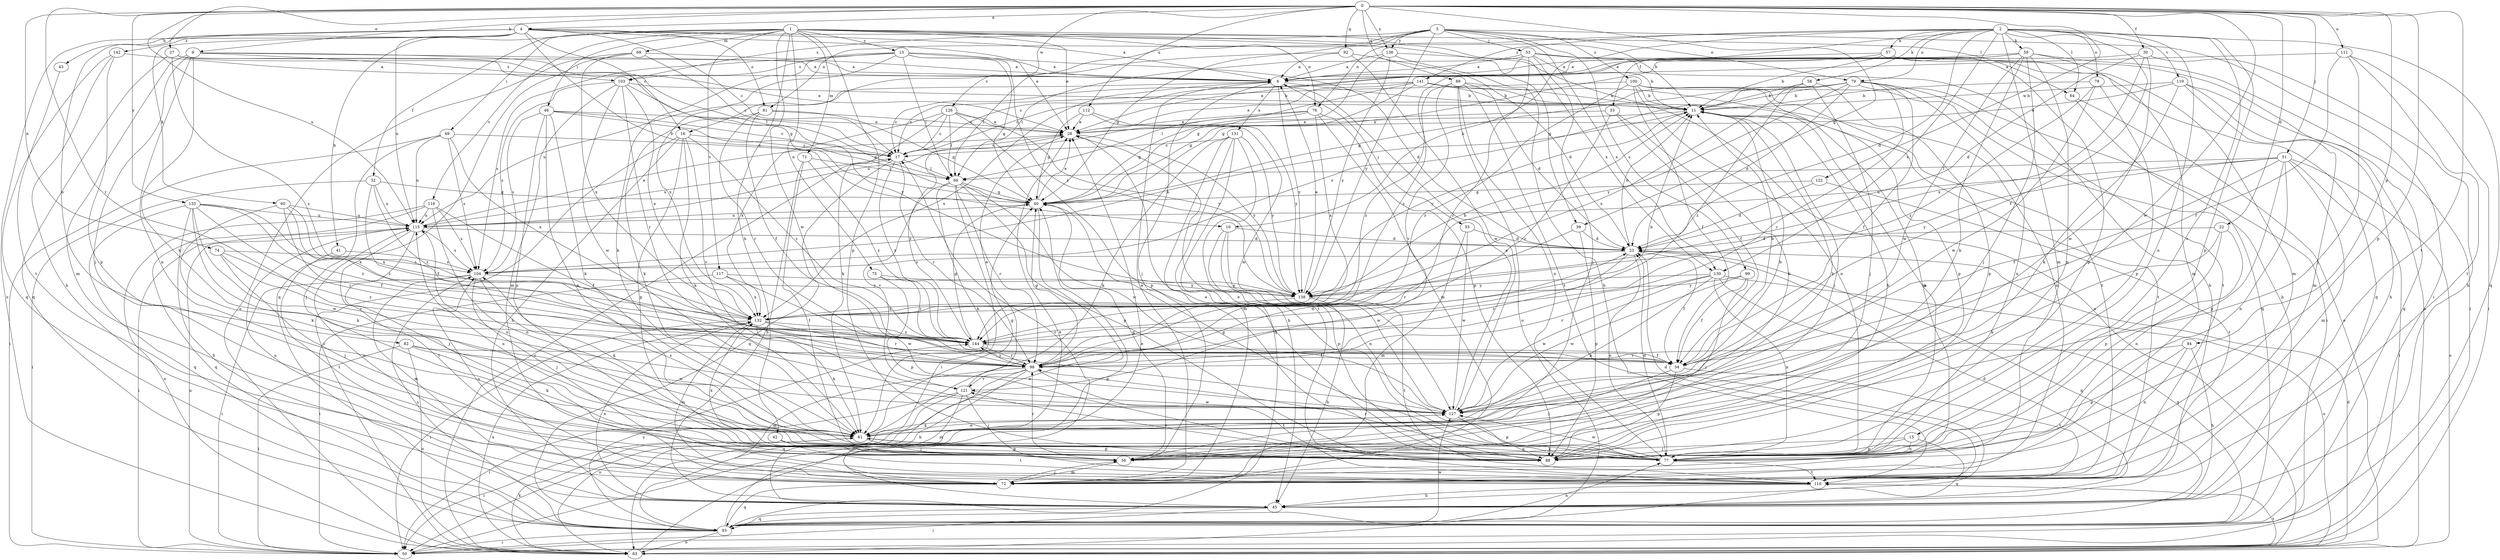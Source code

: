 strict digraph  {
0;
1;
2;
3;
4;
6;
9;
10;
11;
13;
15;
16;
17;
22;
23;
27;
28;
30;
32;
33;
34;
39;
40;
41;
42;
43;
45;
46;
49;
50;
51;
53;
55;
56;
57;
58;
59;
60;
61;
64;
66;
68;
71;
72;
74;
75;
76;
77;
78;
79;
81;
82;
83;
84;
88;
89;
92;
93;
98;
99;
100;
103;
104;
110;
111;
112;
115;
116;
117;
119;
121;
122;
126;
127;
130;
131;
132;
133;
136;
138;
141;
142;
144;
0 -> 4  [label=a];
0 -> 9  [label=b];
0 -> 22  [label=d];
0 -> 27  [label=e];
0 -> 30  [label=f];
0 -> 39  [label=g];
0 -> 51  [label=j];
0 -> 74  [label=n];
0 -> 84  [label=p];
0 -> 88  [label=p];
0 -> 89  [label=q];
0 -> 92  [label=q];
0 -> 98  [label=r];
0 -> 110  [label=t];
0 -> 111  [label=u];
0 -> 112  [label=u];
0 -> 115  [label=u];
0 -> 122  [label=w];
0 -> 126  [label=w];
0 -> 127  [label=w];
0 -> 133  [label=y];
0 -> 136  [label=y];
1 -> 13  [label=c];
1 -> 28  [label=e];
1 -> 32  [label=f];
1 -> 39  [label=g];
1 -> 41  [label=h];
1 -> 42  [label=h];
1 -> 46  [label=i];
1 -> 49  [label=i];
1 -> 64  [label=l];
1 -> 68  [label=m];
1 -> 71  [label=m];
1 -> 75  [label=n];
1 -> 76  [label=n];
1 -> 88  [label=p];
1 -> 116  [label=v];
1 -> 117  [label=v];
1 -> 127  [label=w];
1 -> 130  [label=x];
2 -> 10  [label=b];
2 -> 15  [label=c];
2 -> 23  [label=d];
2 -> 33  [label=f];
2 -> 34  [label=f];
2 -> 57  [label=k];
2 -> 58  [label=k];
2 -> 59  [label=k];
2 -> 64  [label=l];
2 -> 72  [label=m];
2 -> 76  [label=n];
2 -> 77  [label=n];
2 -> 78  [label=o];
2 -> 79  [label=o];
2 -> 88  [label=p];
2 -> 93  [label=q];
2 -> 119  [label=v];
2 -> 130  [label=x];
2 -> 141  [label=z];
3 -> 16  [label=c];
3 -> 40  [label=g];
3 -> 50  [label=i];
3 -> 53  [label=j];
3 -> 79  [label=o];
3 -> 81  [label=o];
3 -> 99  [label=s];
3 -> 100  [label=s];
3 -> 103  [label=s];
3 -> 130  [label=x];
3 -> 136  [label=y];
3 -> 138  [label=y];
4 -> 6  [label=a];
4 -> 10  [label=b];
4 -> 11  [label=b];
4 -> 16  [label=c];
4 -> 17  [label=c];
4 -> 28  [label=e];
4 -> 43  [label=h];
4 -> 60  [label=k];
4 -> 81  [label=o];
4 -> 82  [label=o];
4 -> 83  [label=o];
4 -> 115  [label=u];
4 -> 142  [label=z];
6 -> 11  [label=b];
6 -> 55  [label=j];
6 -> 56  [label=j];
6 -> 115  [label=u];
6 -> 131  [label=x];
6 -> 132  [label=x];
6 -> 138  [label=y];
9 -> 6  [label=a];
9 -> 28  [label=e];
9 -> 56  [label=j];
9 -> 61  [label=k];
9 -> 72  [label=m];
9 -> 77  [label=n];
9 -> 103  [label=s];
10 -> 23  [label=d];
10 -> 77  [label=n];
10 -> 88  [label=p];
10 -> 127  [label=w];
11 -> 28  [label=e];
11 -> 56  [label=j];
11 -> 77  [label=n];
11 -> 110  [label=t];
11 -> 138  [label=y];
13 -> 6  [label=a];
13 -> 23  [label=d];
13 -> 40  [label=g];
13 -> 61  [label=k];
13 -> 66  [label=l];
13 -> 103  [label=s];
13 -> 104  [label=s];
13 -> 132  [label=x];
13 -> 138  [label=y];
15 -> 56  [label=j];
15 -> 77  [label=n];
15 -> 88  [label=p];
15 -> 93  [label=q];
16 -> 17  [label=c];
16 -> 45  [label=h];
16 -> 61  [label=k];
16 -> 83  [label=o];
16 -> 88  [label=p];
16 -> 121  [label=v];
16 -> 144  [label=z];
17 -> 66  [label=l];
17 -> 93  [label=q];
17 -> 98  [label=r];
17 -> 115  [label=u];
17 -> 144  [label=z];
22 -> 23  [label=d];
22 -> 61  [label=k];
22 -> 77  [label=n];
22 -> 88  [label=p];
23 -> 11  [label=b];
23 -> 34  [label=f];
23 -> 77  [label=n];
23 -> 93  [label=q];
23 -> 98  [label=r];
23 -> 104  [label=s];
27 -> 6  [label=a];
27 -> 40  [label=g];
27 -> 66  [label=l];
27 -> 93  [label=q];
27 -> 144  [label=z];
28 -> 17  [label=c];
28 -> 138  [label=y];
28 -> 144  [label=z];
30 -> 6  [label=a];
30 -> 23  [label=d];
30 -> 45  [label=h];
30 -> 127  [label=w];
30 -> 132  [label=x];
32 -> 34  [label=f];
32 -> 40  [label=g];
32 -> 50  [label=i];
32 -> 115  [label=u];
32 -> 144  [label=z];
33 -> 28  [label=e];
33 -> 34  [label=f];
33 -> 61  [label=k];
33 -> 98  [label=r];
34 -> 11  [label=b];
34 -> 56  [label=j];
34 -> 88  [label=p];
34 -> 110  [label=t];
39 -> 23  [label=d];
39 -> 88  [label=p];
39 -> 98  [label=r];
40 -> 28  [label=e];
40 -> 83  [label=o];
40 -> 115  [label=u];
41 -> 104  [label=s];
41 -> 110  [label=t];
42 -> 88  [label=p];
42 -> 110  [label=t];
43 -> 110  [label=t];
45 -> 17  [label=c];
45 -> 23  [label=d];
45 -> 50  [label=i];
45 -> 93  [label=q];
45 -> 132  [label=x];
46 -> 17  [label=c];
46 -> 28  [label=e];
46 -> 40  [label=g];
46 -> 61  [label=k];
46 -> 77  [label=n];
46 -> 88  [label=p];
46 -> 104  [label=s];
49 -> 17  [label=c];
49 -> 50  [label=i];
49 -> 56  [label=j];
49 -> 104  [label=s];
49 -> 115  [label=u];
49 -> 132  [label=x];
50 -> 28  [label=e];
50 -> 115  [label=u];
51 -> 34  [label=f];
51 -> 50  [label=i];
51 -> 66  [label=l];
51 -> 72  [label=m];
51 -> 77  [label=n];
51 -> 83  [label=o];
51 -> 88  [label=p];
51 -> 115  [label=u];
51 -> 138  [label=y];
53 -> 6  [label=a];
53 -> 11  [label=b];
53 -> 45  [label=h];
53 -> 56  [label=j];
53 -> 66  [label=l];
53 -> 83  [label=o];
53 -> 93  [label=q];
53 -> 98  [label=r];
53 -> 144  [label=z];
55 -> 23  [label=d];
55 -> 72  [label=m];
55 -> 127  [label=w];
56 -> 40  [label=g];
56 -> 72  [label=m];
56 -> 98  [label=r];
57 -> 6  [label=a];
57 -> 11  [label=b];
57 -> 28  [label=e];
57 -> 72  [label=m];
57 -> 88  [label=p];
58 -> 11  [label=b];
58 -> 56  [label=j];
58 -> 88  [label=p];
58 -> 132  [label=x];
58 -> 144  [label=z];
59 -> 6  [label=a];
59 -> 17  [label=c];
59 -> 40  [label=g];
59 -> 50  [label=i];
59 -> 56  [label=j];
59 -> 61  [label=k];
59 -> 72  [label=m];
59 -> 88  [label=p];
59 -> 127  [label=w];
60 -> 34  [label=f];
60 -> 61  [label=k];
60 -> 115  [label=u];
60 -> 132  [label=x];
60 -> 144  [label=z];
61 -> 11  [label=b];
61 -> 40  [label=g];
61 -> 50  [label=i];
61 -> 56  [label=j];
61 -> 77  [label=n];
61 -> 88  [label=p];
61 -> 104  [label=s];
61 -> 115  [label=u];
61 -> 127  [label=e];
64 -> 83  [label=o];
64 -> 93  [label=q];
66 -> 40  [label=g];
66 -> 50  [label=i];
66 -> 61  [label=k];
66 -> 88  [label=p];
66 -> 98  [label=r];
66 -> 121  [label=v];
66 -> 127  [label=w];
68 -> 6  [label=a];
68 -> 17  [label=c];
68 -> 83  [label=o];
68 -> 93  [label=q];
68 -> 132  [label=x];
71 -> 45  [label=h];
71 -> 66  [label=l];
71 -> 110  [label=t];
71 -> 144  [label=z];
72 -> 6  [label=a];
72 -> 56  [label=j];
72 -> 93  [label=q];
72 -> 104  [label=s];
72 -> 115  [label=u];
74 -> 56  [label=j];
74 -> 98  [label=r];
74 -> 104  [label=s];
74 -> 144  [label=z];
75 -> 88  [label=p];
75 -> 138  [label=y];
75 -> 144  [label=z];
76 -> 28  [label=e];
76 -> 40  [label=g];
76 -> 72  [label=m];
76 -> 88  [label=p];
76 -> 115  [label=u];
76 -> 132  [label=x];
77 -> 23  [label=d];
77 -> 28  [label=e];
77 -> 40  [label=g];
77 -> 61  [label=k];
77 -> 98  [label=r];
77 -> 110  [label=t];
77 -> 115  [label=u];
77 -> 127  [label=w];
78 -> 11  [label=b];
78 -> 88  [label=p];
78 -> 127  [label=w];
78 -> 144  [label=z];
79 -> 11  [label=b];
79 -> 17  [label=c];
79 -> 23  [label=d];
79 -> 34  [label=f];
79 -> 40  [label=g];
79 -> 50  [label=i];
79 -> 77  [label=n];
79 -> 98  [label=r];
79 -> 104  [label=s];
79 -> 110  [label=t];
79 -> 138  [label=y];
81 -> 28  [label=e];
81 -> 34  [label=f];
81 -> 40  [label=g];
81 -> 61  [label=k];
81 -> 98  [label=r];
82 -> 34  [label=f];
82 -> 50  [label=i];
82 -> 61  [label=k];
82 -> 83  [label=o];
82 -> 127  [label=w];
83 -> 17  [label=c];
83 -> 23  [label=d];
83 -> 40  [label=g];
83 -> 61  [label=k];
83 -> 110  [label=t];
83 -> 132  [label=x];
84 -> 45  [label=h];
84 -> 77  [label=n];
84 -> 88  [label=p];
84 -> 98  [label=r];
88 -> 11  [label=b];
88 -> 28  [label=e];
88 -> 121  [label=v];
88 -> 132  [label=x];
89 -> 11  [label=b];
89 -> 23  [label=d];
89 -> 77  [label=n];
89 -> 83  [label=o];
89 -> 110  [label=t];
89 -> 121  [label=v];
89 -> 144  [label=z];
92 -> 6  [label=a];
92 -> 23  [label=d];
92 -> 66  [label=l];
92 -> 127  [label=w];
93 -> 28  [label=e];
93 -> 50  [label=i];
93 -> 77  [label=n];
93 -> 83  [label=o];
93 -> 104  [label=s];
93 -> 127  [label=w];
93 -> 144  [label=z];
98 -> 23  [label=d];
98 -> 40  [label=g];
98 -> 45  [label=h];
98 -> 72  [label=m];
98 -> 93  [label=q];
98 -> 110  [label=t];
98 -> 121  [label=v];
98 -> 144  [label=z];
99 -> 34  [label=f];
99 -> 56  [label=j];
99 -> 127  [label=w];
99 -> 138  [label=y];
100 -> 11  [label=b];
100 -> 17  [label=c];
100 -> 34  [label=f];
100 -> 45  [label=h];
100 -> 72  [label=m];
100 -> 77  [label=n];
100 -> 110  [label=t];
100 -> 144  [label=z];
103 -> 11  [label=b];
103 -> 72  [label=m];
103 -> 98  [label=r];
103 -> 104  [label=s];
103 -> 127  [label=w];
103 -> 132  [label=x];
103 -> 138  [label=y];
104 -> 11  [label=b];
104 -> 50  [label=i];
104 -> 56  [label=j];
104 -> 61  [label=k];
104 -> 72  [label=m];
104 -> 138  [label=y];
110 -> 23  [label=d];
110 -> 45  [label=h];
110 -> 115  [label=u];
111 -> 6  [label=a];
111 -> 34  [label=f];
111 -> 50  [label=i];
111 -> 56  [label=j];
111 -> 110  [label=t];
112 -> 28  [label=e];
112 -> 40  [label=g];
112 -> 127  [label=w];
112 -> 138  [label=y];
115 -> 23  [label=d];
115 -> 28  [label=e];
115 -> 50  [label=i];
115 -> 56  [label=j];
115 -> 104  [label=s];
115 -> 110  [label=t];
116 -> 34  [label=f];
116 -> 77  [label=n];
116 -> 83  [label=o];
116 -> 93  [label=q];
116 -> 104  [label=s];
116 -> 115  [label=u];
117 -> 50  [label=i];
117 -> 127  [label=w];
117 -> 132  [label=x];
117 -> 138  [label=y];
119 -> 11  [label=b];
119 -> 28  [label=e];
119 -> 45  [label=h];
119 -> 61  [label=k];
119 -> 72  [label=m];
119 -> 93  [label=q];
121 -> 28  [label=e];
121 -> 50  [label=i];
121 -> 56  [label=j];
121 -> 72  [label=m];
121 -> 83  [label=o];
121 -> 127  [label=w];
122 -> 23  [label=d];
122 -> 40  [label=g];
122 -> 110  [label=t];
126 -> 17  [label=c];
126 -> 28  [label=e];
126 -> 61  [label=k];
126 -> 66  [label=l];
126 -> 88  [label=p];
126 -> 132  [label=x];
126 -> 138  [label=y];
127 -> 6  [label=a];
127 -> 11  [label=b];
127 -> 61  [label=k];
127 -> 88  [label=p];
130 -> 61  [label=k];
130 -> 77  [label=n];
130 -> 83  [label=o];
130 -> 93  [label=q];
130 -> 98  [label=r];
130 -> 127  [label=w];
130 -> 138  [label=y];
131 -> 17  [label=c];
131 -> 45  [label=h];
131 -> 61  [label=k];
131 -> 72  [label=m];
131 -> 93  [label=q];
131 -> 110  [label=t];
131 -> 138  [label=y];
132 -> 11  [label=b];
132 -> 50  [label=i];
132 -> 61  [label=k];
132 -> 72  [label=m];
132 -> 98  [label=r];
132 -> 144  [label=z];
133 -> 45  [label=h];
133 -> 61  [label=k];
133 -> 93  [label=q];
133 -> 98  [label=r];
133 -> 115  [label=u];
133 -> 127  [label=w];
133 -> 132  [label=x];
133 -> 144  [label=z];
136 -> 6  [label=a];
136 -> 40  [label=g];
136 -> 45  [label=h];
136 -> 83  [label=o];
136 -> 138  [label=y];
138 -> 6  [label=a];
138 -> 45  [label=h];
138 -> 110  [label=t];
138 -> 132  [label=x];
141 -> 11  [label=b];
141 -> 17  [label=c];
141 -> 28  [label=e];
141 -> 40  [label=g];
141 -> 66  [label=l];
141 -> 72  [label=m];
141 -> 88  [label=p];
142 -> 6  [label=a];
142 -> 45  [label=h];
142 -> 88  [label=p];
142 -> 93  [label=q];
144 -> 11  [label=b];
144 -> 34  [label=f];
144 -> 40  [label=g];
144 -> 98  [label=r];
}
